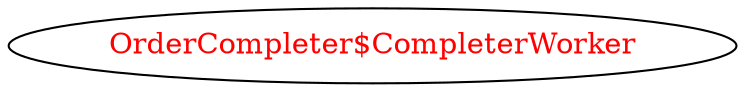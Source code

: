 digraph dependencyGraph {
 concentrate=true;
 ranksep="2.0";
 rankdir="LR"; 
 splines="ortho";
"OrderCompleter$CompleterWorker" [fontcolor="red"];
}